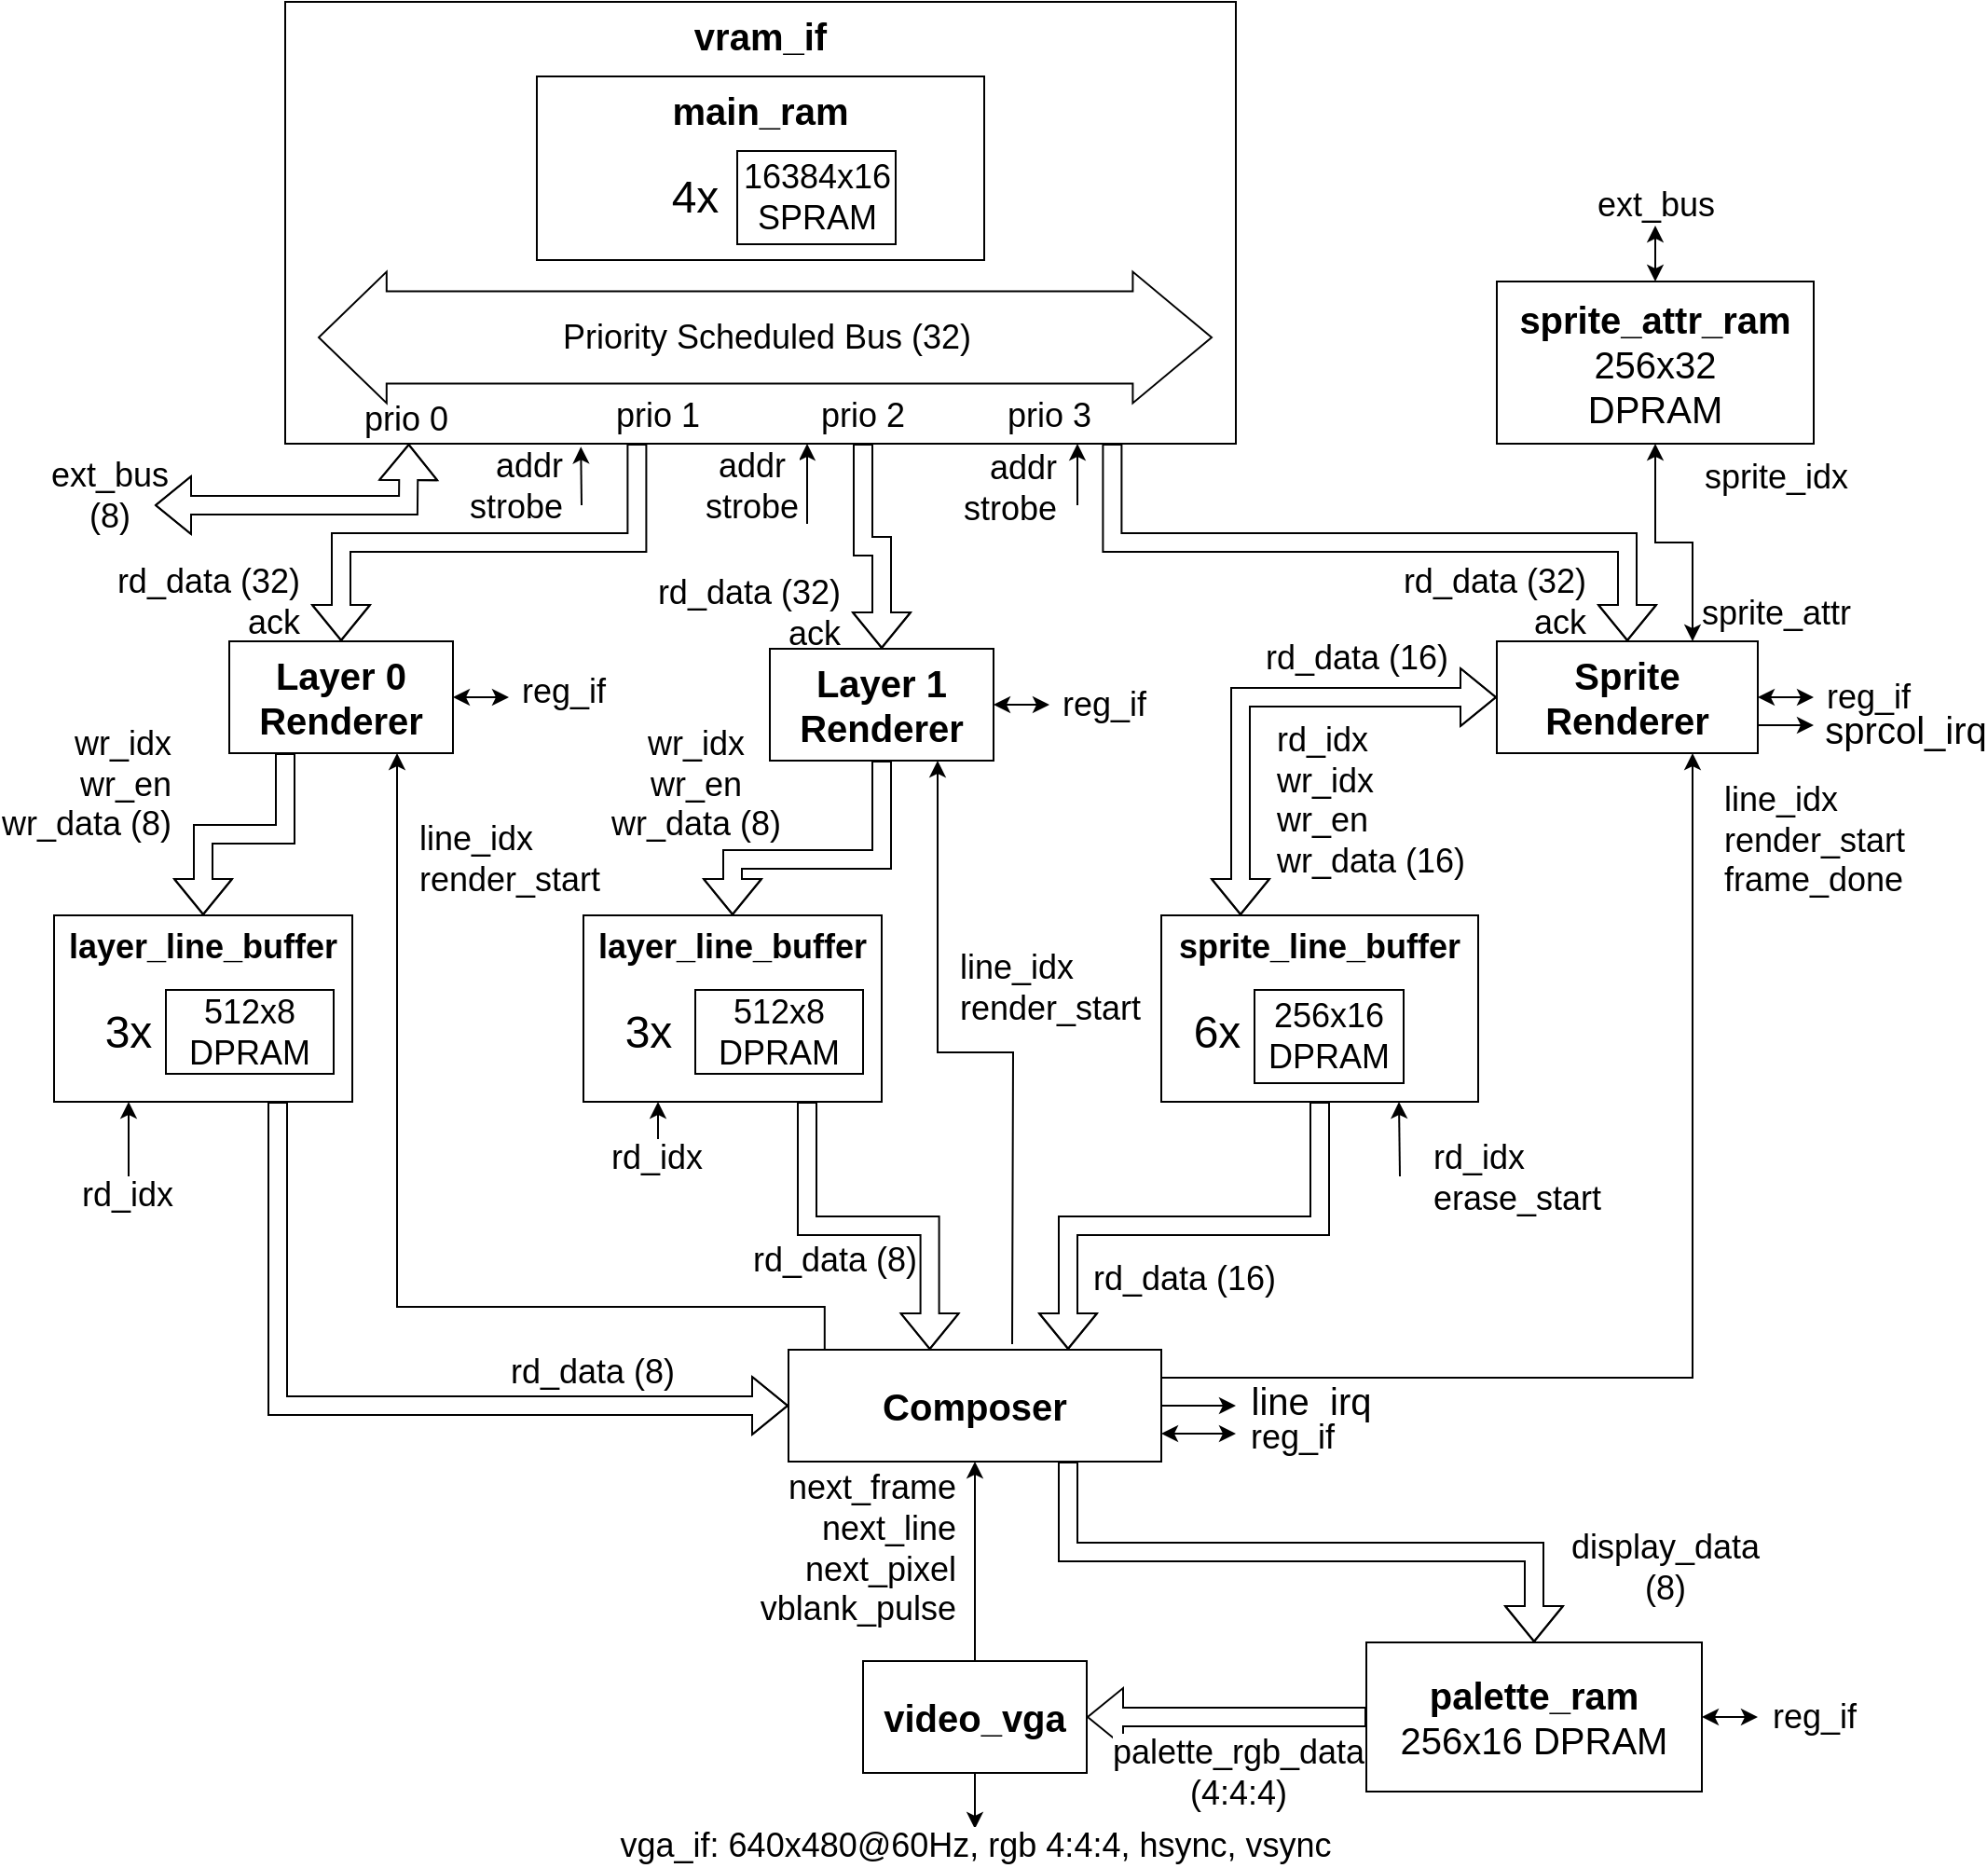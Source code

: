 <mxfile version="19.0.3" type="device"><diagram id="11eAHBRrNIEwB-Tkvam0" name="Page-1"><mxGraphModel dx="1034" dy="1741" grid="1" gridSize="10" guides="1" tooltips="1" connect="1" arrows="1" fold="1" page="1" pageScale="1" pageWidth="850" pageHeight="1100" math="0" shadow="0"><root><mxCell id="0"/><mxCell id="1" parent="0"/><mxCell id="lVq0YVk2atilzudD0r1q-37" value="&lt;b style=&quot;font-size: 20px;&quot;&gt;vram_if&lt;/b&gt;" style="rounded=0;whiteSpace=wrap;html=1;direction=east;verticalAlign=top;fontSize=20;points=[[0,0,0,0,0],[0,0.25,0,0,0],[0,0.51,0,0,0],[0,0.75,0,0,0],[0,1,0,0,0],[0.13,1,0,0,0],[0.25,0,0,0,0],[0.25,1,0,0,0],[0.37,1,0,0,0],[0.5,0,0,0,0],[0.5,1,0,0,0],[0.63,1,0,0,0],[0.75,0,0,0,0],[0.75,1,0,0,0],[0.87,1,0,0,0],[1,0,0,0,0],[1,0.25,0,0,0],[1,0.51,0,0,0],[1,0.75,0,0,0],[1,1,0,0,0]];" parent="1" vertex="1"><mxGeometry x="280" y="-430" width="510" height="237" as="geometry"/></mxCell><mxCell id="bke2pzSlPwA9_ymp5hyP-1" value="main_ram" style="rounded=0;whiteSpace=wrap;html=1;verticalAlign=top;fontStyle=1;fontSize=20;" vertex="1" parent="1"><mxGeometry x="415" y="-390" width="240" height="98.5" as="geometry"/></mxCell><mxCell id="lVq0YVk2atilzudD0r1q-149" value="sprcol_irq" style="endArrow=classic;html=1;rounded=0;fontSize=20;targetPerimeterSpacing=0;exitX=1;exitY=0.75;exitDx=0;exitDy=0;" parent="1" source="lVq0YVk2atilzudD0r1q-22" edge="1"><mxGeometry x="1" y="-50" width="50" height="50" relative="1" as="geometry"><mxPoint x="1080" y="10" as="sourcePoint"/><mxPoint x="1100" y="-42" as="targetPoint"/><mxPoint x="49" y="-48" as="offset"/></mxGeometry></mxCell><mxCell id="lVq0YVk2atilzudD0r1q-148" value="line_irq" style="endArrow=classic;html=1;rounded=0;fontSize=20;targetPerimeterSpacing=0;exitX=1;exitY=0.5;exitDx=0;exitDy=0;" parent="1" source="lVq0YVk2atilzudD0r1q-32" edge="1"><mxGeometry x="1" y="40" width="50" height="50" relative="1" as="geometry"><mxPoint x="860" y="370" as="sourcePoint"/><mxPoint x="790" y="323" as="targetPoint"/><mxPoint x="40" y="37" as="offset"/></mxGeometry></mxCell><mxCell id="lVq0YVk2atilzudD0r1q-20" value="wr_idx&lt;br style=&quot;font-size: 18px;&quot;&gt;wr_en&lt;br style=&quot;font-size: 18px;&quot;&gt;wr_data (8)" style="endArrow=classic;html=1;rounded=0;endFill=1;edgeStyle=orthogonalEdgeStyle;fontSize=18;entryX=0.5;entryY=0;entryDx=0;entryDy=0;shape=flexArrow;" parent="1" source="lVq0YVk2atilzudD0r1q-15" target="lVq0YVk2atilzudD0r1q-19" edge="1"><mxGeometry x="0.632" y="-45" width="50" height="50" relative="1" as="geometry"><mxPoint x="430" y="-10" as="sourcePoint"/><mxPoint x="480" y="40" as="targetPoint"/><Array as="points"><mxPoint x="600" y="30"/><mxPoint x="520" y="30"/></Array><mxPoint x="25" y="-40" as="offset"/></mxGeometry></mxCell><mxCell id="lVq0YVk2atilzudD0r1q-1" value="&lt;b&gt;Layer 0 Renderer&lt;/b&gt;" style="rounded=0;whiteSpace=wrap;html=1;direction=east;fontSize=20;" parent="1" vertex="1"><mxGeometry x="250" y="-87" width="120" height="60" as="geometry"/></mxCell><mxCell id="lVq0YVk2atilzudD0r1q-2" value="line_idx&lt;br style=&quot;font-size: 18px;&quot;&gt;render_start" style="endArrow=none;html=1;rounded=0;startArrow=classic;startFill=1;edgeStyle=orthogonalEdgeStyle;exitX=0.75;exitY=1;exitDx=0;exitDy=0;entryX=0.097;entryY=0.001;entryDx=0;entryDy=0;entryPerimeter=0;fontSize=18;align=left;" parent="1" source="lVq0YVk2atilzudD0r1q-1" target="lVq0YVk2atilzudD0r1q-32" edge="1"><mxGeometry x="-0.792" y="10" width="50" height="50" relative="1" as="geometry"><mxPoint x="130" y="30" as="sourcePoint"/><mxPoint x="570" y="290" as="targetPoint"/><Array as="points"><mxPoint x="340" y="270"/><mxPoint x="569" y="270"/></Array><mxPoint as="offset"/></mxGeometry></mxCell><mxCell id="lVq0YVk2atilzudD0r1q-3" value="reg_if" style="endArrow=classic;html=1;rounded=0;startArrow=classic;startFill=1;endFill=1;fontSize=18;" parent="1" source="lVq0YVk2atilzudD0r1q-1" edge="1"><mxGeometry x="1" y="30" width="50" height="50" relative="1" as="geometry"><mxPoint x="300" y="-70" as="sourcePoint"/><mxPoint x="400" y="-57" as="targetPoint"/><mxPoint x="29" y="27" as="offset"/></mxGeometry></mxCell><mxCell id="lVq0YVk2atilzudD0r1q-4" value="" style="endArrow=classic;html=1;rounded=0;startArrow=none;startFill=0;endFill=1;exitX=0.37;exitY=1;exitDx=0;exitDy=0;edgeStyle=orthogonalEdgeStyle;fontSize=18;shape=flexArrow;exitPerimeter=0;" parent="1" source="lVq0YVk2atilzudD0r1q-37" target="lVq0YVk2atilzudD0r1q-1" edge="1"><mxGeometry width="50" height="50" relative="1" as="geometry"><mxPoint x="180" y="-120" as="sourcePoint"/><mxPoint x="210" y="-70" as="targetPoint"/></mxGeometry></mxCell><mxCell id="lVq0YVk2atilzudD0r1q-11" value="&lt;b&gt;layer_line_buffer&lt;/b&gt;" style="rounded=0;whiteSpace=wrap;html=1;direction=east;fontSize=18;verticalAlign=top;" parent="1" vertex="1"><mxGeometry x="156" y="60" width="160" height="100" as="geometry"/></mxCell><mxCell id="lVq0YVk2atilzudD0r1q-13" value="wr_idx&lt;br style=&quot;font-size: 18px;&quot;&gt;wr_en&lt;br style=&quot;font-size: 18px;&quot;&gt;wr_data (8)" style="endArrow=classic;html=1;rounded=0;startArrow=none;startFill=0;endFill=1;edgeStyle=orthogonalEdgeStyle;fontSize=18;exitX=0.25;exitY=1;exitDx=0;exitDy=0;shape=flexArrow;align=right;" parent="1" source="lVq0YVk2atilzudD0r1q-1" target="lVq0YVk2atilzudD0r1q-11" edge="1"><mxGeometry x="0.336" y="-31" width="50" height="50" relative="1" as="geometry"><mxPoint x="40" y="-10" as="sourcePoint"/><mxPoint x="90" y="40" as="targetPoint"/><mxPoint x="15" y="-27" as="offset"/></mxGeometry></mxCell><mxCell id="lVq0YVk2atilzudD0r1q-15" value="&lt;b&gt;Layer 1 Renderer&lt;/b&gt;" style="rounded=0;whiteSpace=wrap;html=1;direction=east;fontSize=20;" parent="1" vertex="1"><mxGeometry x="540" y="-83" width="120" height="60" as="geometry"/></mxCell><mxCell id="lVq0YVk2atilzudD0r1q-16" value="line_idx&lt;br style=&quot;font-size: 18px;&quot;&gt;render_start" style="endArrow=none;html=1;rounded=0;startArrow=classic;startFill=1;edgeStyle=orthogonalEdgeStyle;exitX=0.75;exitY=1;exitDx=0;exitDy=0;fontSize=18;align=left;" parent="1" source="lVq0YVk2atilzudD0r1q-15" edge="1"><mxGeometry x="-0.303" y="10" width="50" height="50" relative="1" as="geometry"><mxPoint x="520" y="30" as="sourcePoint"/><mxPoint x="670" y="290" as="targetPoint"/><mxPoint y="-1" as="offset"/></mxGeometry></mxCell><mxCell id="lVq0YVk2atilzudD0r1q-17" value="reg_if" style="endArrow=classic;html=1;rounded=0;startArrow=classic;startFill=1;endFill=1;fontSize=18;" parent="1" source="lVq0YVk2atilzudD0r1q-15" edge="1"><mxGeometry x="1" y="30" width="50" height="50" relative="1" as="geometry"><mxPoint x="690" y="-70" as="sourcePoint"/><mxPoint x="690" y="-53" as="targetPoint"/><mxPoint x="29" y="30" as="offset"/></mxGeometry></mxCell><mxCell id="lVq0YVk2atilzudD0r1q-18" value="" style="endArrow=classic;html=1;rounded=0;startArrow=none;startFill=0;endFill=1;exitX=0.5;exitY=1;exitDx=0;exitDy=0;fontSize=18;edgeStyle=orthogonalEdgeStyle;shape=flexArrow;" parent="1" source="lVq0YVk2atilzudD0r1q-132" target="lVq0YVk2atilzudD0r1q-15" edge="1"><mxGeometry width="50" height="50" relative="1" as="geometry"><mxPoint x="570" y="-120" as="sourcePoint"/><mxPoint x="600" y="-70" as="targetPoint"/></mxGeometry></mxCell><mxCell id="lVq0YVk2atilzudD0r1q-19" value="&lt;b&gt;layer_line_buffer&lt;/b&gt;" style="rounded=0;whiteSpace=wrap;html=1;direction=east;fontSize=18;verticalAlign=top;" parent="1" vertex="1"><mxGeometry x="440" y="60" width="160" height="100" as="geometry"/></mxCell><mxCell id="lVq0YVk2atilzudD0r1q-22" value="&lt;b&gt;Sprite&lt;br style=&quot;font-size: 20px;&quot;&gt;Renderer&lt;/b&gt;" style="rounded=0;whiteSpace=wrap;html=1;direction=east;fontSize=20;" parent="1" vertex="1"><mxGeometry x="930" y="-87" width="140" height="60" as="geometry"/></mxCell><mxCell id="lVq0YVk2atilzudD0r1q-23" value="reg_if" style="endArrow=classic;html=1;rounded=0;startArrow=classic;startFill=1;endFill=1;fontSize=18;" parent="1" source="lVq0YVk2atilzudD0r1q-22" edge="1"><mxGeometry x="1" y="30" width="50" height="50" relative="1" as="geometry"><mxPoint x="1000" y="-60" as="sourcePoint"/><mxPoint x="1100" y="-57" as="targetPoint"/><mxPoint x="29" y="30" as="offset"/></mxGeometry></mxCell><mxCell id="lVq0YVk2atilzudD0r1q-25" value="" style="endArrow=classic;html=1;rounded=0;startArrow=none;startFill=0;endFill=1;edgeStyle=elbowEdgeStyle;fontSize=18;elbow=vertical;exitX=0.87;exitY=1;exitDx=0;exitDy=0;shape=flexArrow;exitPerimeter=0;" parent="1" source="lVq0YVk2atilzudD0r1q-37" target="lVq0YVk2atilzudD0r1q-22" edge="1"><mxGeometry width="50" height="50" relative="1" as="geometry"><mxPoint x="680" y="-190" as="sourcePoint"/><mxPoint x="920" y="-60" as="targetPoint"/></mxGeometry></mxCell><mxCell id="lVq0YVk2atilzudD0r1q-28" value="&lt;b&gt;sprite_line_buffer&lt;/b&gt;" style="rounded=0;whiteSpace=wrap;html=1;direction=east;fontSize=18;verticalAlign=top;" parent="1" vertex="1"><mxGeometry x="750" y="60" width="170" height="100" as="geometry"/></mxCell><mxCell id="lVq0YVk2atilzudD0r1q-29" value="" style="endArrow=classic;html=1;rounded=0;startArrow=classic;startFill=1;entryX=0;entryY=0.5;entryDx=0;entryDy=0;endFill=1;fontSize=18;shape=flexArrow;edgeStyle=orthogonalEdgeStyle;exitX=0.25;exitY=0;exitDx=0;exitDy=0;" parent="1" source="lVq0YVk2atilzudD0r1q-28" target="lVq0YVk2atilzudD0r1q-22" edge="1"><mxGeometry width="50" height="50" relative="1" as="geometry"><mxPoint x="780" y="20" as="sourcePoint"/><mxPoint x="800" y="-60" as="targetPoint"/></mxGeometry></mxCell><mxCell id="lVq0YVk2atilzudD0r1q-30" value="" style="endArrow=classic;html=1;rounded=0;startArrow=classic;startFill=1;endFill=1;fontSize=18;entryX=0.75;entryY=0;entryDx=0;entryDy=0;edgeStyle=elbowEdgeStyle;elbow=vertical;" parent="1" source="lVq0YVk2atilzudD0r1q-36" target="lVq0YVk2atilzudD0r1q-22" edge="1"><mxGeometry width="50" height="50" relative="1" as="geometry"><mxPoint x="1020" y="-90" as="sourcePoint"/><mxPoint x="1020" y="-60" as="targetPoint"/></mxGeometry></mxCell><mxCell id="lVq0YVk2atilzudD0r1q-31" value="" style="endArrow=classic;html=1;rounded=0;startArrow=none;startFill=0;endFill=1;edgeStyle=orthogonalEdgeStyle;entryX=0.75;entryY=0;entryDx=0;entryDy=0;fontSize=18;shape=flexArrow;" parent="1" source="lVq0YVk2atilzudD0r1q-28" target="lVq0YVk2atilzudD0r1q-32" edge="1"><mxGeometry width="50" height="50" relative="1" as="geometry"><mxPoint x="760" y="130" as="sourcePoint"/><mxPoint x="780" y="160" as="targetPoint"/></mxGeometry></mxCell><mxCell id="lVq0YVk2atilzudD0r1q-32" value="&lt;b&gt;Composer&lt;/b&gt;" style="rounded=0;whiteSpace=wrap;html=1;direction=east;fontSize=20;" parent="1" vertex="1"><mxGeometry x="550" y="293" width="200" height="60" as="geometry"/></mxCell><mxCell id="lVq0YVk2atilzudD0r1q-33" value="" style="endArrow=classic;html=1;rounded=0;startArrow=none;startFill=0;endFill=1;edgeStyle=orthogonalEdgeStyle;entryX=0.379;entryY=0.001;entryDx=0;entryDy=0;entryPerimeter=0;fontSize=18;shape=flexArrow;exitX=0.75;exitY=1;exitDx=0;exitDy=0;" parent="1" source="lVq0YVk2atilzudD0r1q-19" target="lVq0YVk2atilzudD0r1q-32" edge="1"><mxGeometry width="50" height="50" relative="1" as="geometry"><mxPoint x="660" y="140" as="sourcePoint"/><mxPoint x="710" y="190" as="targetPoint"/></mxGeometry></mxCell><mxCell id="lVq0YVk2atilzudD0r1q-35" value="line_idx&lt;br style=&quot;font-size: 18px;&quot;&gt;render_start&lt;br style=&quot;font-size: 18px;&quot;&gt;frame_done" style="endArrow=none;html=1;rounded=0;targetPerimeterSpacing=0;startArrow=classic;startFill=1;edgeStyle=orthogonalEdgeStyle;entryX=1;entryY=0.25;entryDx=0;entryDy=0;fontSize=18;elbow=vertical;exitX=0.75;exitY=1;exitDx=0;exitDy=0;align=left;" parent="1" source="lVq0YVk2atilzudD0r1q-22" target="lVq0YVk2atilzudD0r1q-32" edge="1"><mxGeometry x="-0.848" y="15" width="50" height="50" relative="1" as="geometry"><mxPoint x="860" y="130" as="sourcePoint"/><mxPoint x="720" y="290" as="targetPoint"/><Array as="points"><mxPoint x="1035" y="308"/></Array><mxPoint as="offset"/></mxGeometry></mxCell><mxCell id="lVq0YVk2atilzudD0r1q-36" value="&lt;b&gt;sprite_attr_ram&lt;/b&gt;&lt;br style=&quot;font-size: 20px;&quot;&gt;256x32&lt;br style=&quot;font-size: 20px;&quot;&gt;DPRAM" style="rounded=0;whiteSpace=wrap;html=1;direction=east;fontSize=20;" parent="1" vertex="1"><mxGeometry x="930" y="-280" width="170" height="87" as="geometry"/></mxCell><mxCell id="lVq0YVk2atilzudD0r1q-39" value="reg_if" style="endArrow=classic;html=1;rounded=0;startArrow=classic;startFill=1;endFill=1;entryX=1;entryY=0.75;entryDx=0;entryDy=0;fontSize=18;" parent="1" target="lVq0YVk2atilzudD0r1q-32" edge="1"><mxGeometry x="-1" y="30" width="50" height="50" relative="1" as="geometry"><mxPoint x="790" y="338" as="sourcePoint"/><mxPoint x="780" y="-10" as="targetPoint"/><mxPoint x="30" y="-28" as="offset"/></mxGeometry></mxCell><mxCell id="lVq0YVk2atilzudD0r1q-41" value="&lt;b&gt;video_vga&lt;/b&gt;" style="rounded=0;whiteSpace=wrap;html=1;direction=east;fontSize=20;" parent="1" vertex="1"><mxGeometry x="590" y="460" width="120" height="60" as="geometry"/></mxCell><mxCell id="lVq0YVk2atilzudD0r1q-42" value="&lt;b&gt;palette_ram&lt;/b&gt;&lt;br style=&quot;font-size: 20px;&quot;&gt;256x16 DPRAM" style="rounded=0;whiteSpace=wrap;html=1;direction=east;fontSize=20;" parent="1" vertex="1"><mxGeometry x="860" y="450" width="180" height="80" as="geometry"/></mxCell><mxCell id="lVq0YVk2atilzudD0r1q-43" value="palette_rgb_data&lt;br&gt;(4:4:4)" style="endArrow=none;html=1;rounded=0;endFill=0;startArrow=classic;startFill=1;fontSize=18;entryX=0;entryY=0.5;entryDx=0;entryDy=0;shape=flexArrow;" parent="1" source="lVq0YVk2atilzudD0r1q-41" target="lVq0YVk2atilzudD0r1q-42" edge="1"><mxGeometry x="0.059" y="-30" width="50" height="50" relative="1" as="geometry"><mxPoint x="750" y="440" as="sourcePoint"/><mxPoint x="800" y="580" as="targetPoint"/><mxPoint x="1" as="offset"/></mxGeometry></mxCell><mxCell id="lVq0YVk2atilzudD0r1q-44" value="vga_if: 640x480@60Hz, rgb 4:4:4, hsync, vsync" style="endArrow=classic;html=1;rounded=0;endFill=1;fontSize=18;" parent="1" source="lVq0YVk2atilzudD0r1q-41" edge="1"><mxGeometry x="1" y="10" width="50" height="50" relative="1" as="geometry"><mxPoint x="620" y="590" as="sourcePoint"/><mxPoint x="650" y="550" as="targetPoint"/><mxPoint x="-10" y="9" as="offset"/></mxGeometry></mxCell><mxCell id="lVq0YVk2atilzudD0r1q-56" value="" style="endArrow=classic;html=1;rounded=0;targetPerimeterSpacing=0;startArrow=none;startFill=0;edgeStyle=orthogonalEdgeStyle;entryX=0;entryY=0.5;entryDx=0;entryDy=0;fontSize=18;shape=flexArrow;exitX=0.75;exitY=1;exitDx=0;exitDy=0;" parent="1" source="lVq0YVk2atilzudD0r1q-11" target="lVq0YVk2atilzudD0r1q-32" edge="1"><mxGeometry width="50" height="50" relative="1" as="geometry"><mxPoint x="430" y="370" as="sourcePoint"/><mxPoint x="480" y="320" as="targetPoint"/><Array as="points"><mxPoint x="276" y="323"/></Array></mxGeometry></mxCell><mxCell id="lVq0YVk2atilzudD0r1q-72" value="rd_data (8)" style="text;html=1;strokeColor=none;fillColor=none;align=center;verticalAlign=middle;whiteSpace=wrap;rounded=0;fontSize=18;" parent="1" vertex="1"><mxGeometry x="350" y="290" width="190" height="30" as="geometry"/></mxCell><mxCell id="lVq0YVk2atilzudD0r1q-76" value="rd_data (16)" style="text;html=1;strokeColor=none;fillColor=none;align=center;verticalAlign=middle;whiteSpace=wrap;rounded=0;fontSize=18;" parent="1" vertex="1"><mxGeometry x="660" y="240" width="205" height="30" as="geometry"/></mxCell><mxCell id="lVq0YVk2atilzudD0r1q-78" value="rd_data (8)" style="text;html=1;strokeColor=none;fillColor=none;align=center;verticalAlign=middle;whiteSpace=wrap;rounded=0;fontSize=18;" parent="1" vertex="1"><mxGeometry x="480" y="230" width="190" height="30" as="geometry"/></mxCell><mxCell id="lVq0YVk2atilzudD0r1q-80" value="&lt;br&gt;&lt;span style=&quot;color: rgb(0, 0, 0); font-family: Helvetica; font-size: 18px; font-style: normal; font-variant-ligatures: normal; font-variant-caps: normal; font-weight: 400; letter-spacing: normal; orphans: 2; text-indent: 0px; text-transform: none; widows: 2; word-spacing: 0px; -webkit-text-stroke-width: 0px; background-color: rgb(255, 255, 255); text-decoration-thickness: initial; text-decoration-style: initial; text-decoration-color: initial; float: none; display: inline !important;&quot;&gt;rd_idx&lt;/span&gt;&lt;br style=&quot;color: rgb(0, 0, 0); font-family: Helvetica; font-size: 18px; font-style: normal; font-variant-ligatures: normal; font-variant-caps: normal; font-weight: 400; letter-spacing: normal; orphans: 2; text-indent: 0px; text-transform: none; widows: 2; word-spacing: 0px; -webkit-text-stroke-width: 0px; text-decoration-thickness: initial; text-decoration-style: initial; text-decoration-color: initial;&quot;&gt;&lt;span style=&quot;color: rgb(0, 0, 0); font-family: Helvetica; font-size: 18px; font-style: normal; font-variant-ligatures: normal; font-variant-caps: normal; font-weight: 400; letter-spacing: normal; orphans: 2; text-indent: 0px; text-transform: none; widows: 2; word-spacing: 0px; -webkit-text-stroke-width: 0px; background-color: rgb(255, 255, 255); text-decoration-thickness: initial; text-decoration-style: initial; text-decoration-color: initial; float: none; display: inline !important;&quot;&gt;wr_idx&lt;br&gt;&lt;/span&gt;wr_en&lt;br style=&quot;color: rgb(0, 0, 0); font-family: Helvetica; font-size: 18px; font-style: normal; font-variant-ligatures: normal; font-variant-caps: normal; font-weight: 400; letter-spacing: normal; orphans: 2; text-indent: 0px; text-transform: none; widows: 2; word-spacing: 0px; -webkit-text-stroke-width: 0px; text-decoration-thickness: initial; text-decoration-style: initial; text-decoration-color: initial;&quot;&gt;&lt;span style=&quot;color: rgb(0, 0, 0); font-family: Helvetica; font-size: 18px; font-style: normal; font-variant-ligatures: normal; font-variant-caps: normal; font-weight: 400; letter-spacing: normal; orphans: 2; text-indent: 0px; text-transform: none; widows: 2; word-spacing: 0px; -webkit-text-stroke-width: 0px; background-color: rgb(255, 255, 255); text-decoration-thickness: initial; text-decoration-style: initial; text-decoration-color: initial; float: none; display: inline !important;&quot;&gt;wr_data (16)&lt;/span&gt;" style="text;html=1;strokeColor=none;fillColor=none;align=left;verticalAlign=middle;whiteSpace=wrap;rounded=0;fontSize=18;" parent="1" vertex="1"><mxGeometry x="810" y="-27" width="110" height="30" as="geometry"/></mxCell><mxCell id="lVq0YVk2atilzudD0r1q-81" value="rd_data (16)" style="text;html=1;strokeColor=none;fillColor=none;align=center;verticalAlign=middle;whiteSpace=wrap;rounded=0;fontSize=18;" parent="1" vertex="1"><mxGeometry x="800" y="-93" width="110" height="30" as="geometry"/></mxCell><mxCell id="lVq0YVk2atilzudD0r1q-82" value="display_data&lt;br&gt;(8)" style="endArrow=classic;html=1;rounded=0;targetPerimeterSpacing=0;entryX=0.5;entryY=0;entryDx=0;entryDy=0;edgeStyle=orthogonalEdgeStyle;exitX=0.75;exitY=1;exitDx=0;exitDy=0;fontSize=18;shape=flexArrow;" parent="1" source="lVq0YVk2atilzudD0r1q-32" target="lVq0YVk2atilzudD0r1q-42" edge="1"><mxGeometry x="0.769" y="70" width="50" height="50" relative="1" as="geometry"><mxPoint x="830" y="420" as="sourcePoint"/><mxPoint x="880" y="370" as="targetPoint"/><mxPoint as="offset"/></mxGeometry></mxCell><mxCell id="lVq0YVk2atilzudD0r1q-83" value="" style="endArrow=classic;html=1;rounded=0;targetPerimeterSpacing=0;exitX=0.5;exitY=0;exitDx=0;exitDy=0;fontSize=18;" parent="1" source="lVq0YVk2atilzudD0r1q-41" target="lVq0YVk2atilzudD0r1q-32" edge="1"><mxGeometry width="50" height="50" relative="1" as="geometry"><mxPoint x="460" y="470" as="sourcePoint"/><mxPoint x="510" y="420" as="targetPoint"/></mxGeometry></mxCell><mxCell id="lVq0YVk2atilzudD0r1q-84" value="next_frame&lt;br style=&quot;background-color: rgb(248, 249, 250); font-size: 18px;&quot;&gt;next_line&lt;br style=&quot;background-color: rgb(248, 249, 250); font-size: 18px;&quot;&gt;next_pixel&lt;br style=&quot;background-color: rgb(248, 249, 250); font-size: 18px;&quot;&gt;vblank_pulse&lt;br style=&quot;font-size: 18px; background-color: rgb(248, 249, 250);&quot;&gt;" style="edgeLabel;html=1;align=right;verticalAlign=middle;resizable=0;points=[];fontSize=18;" parent="lVq0YVk2atilzudD0r1q-83" vertex="1" connectable="0"><mxGeometry x="0.26" y="-1" relative="1" as="geometry"><mxPoint x="-11" y="7" as="offset"/></mxGeometry></mxCell><mxCell id="lVq0YVk2atilzudD0r1q-85" value="sprite_idx" style="text;html=1;strokeColor=none;fillColor=none;align=center;verticalAlign=middle;whiteSpace=wrap;rounded=0;fontSize=18;" parent="1" vertex="1"><mxGeometry x="1050" y="-190" width="60" height="30" as="geometry"/></mxCell><mxCell id="lVq0YVk2atilzudD0r1q-86" value="sprite_attr" style="text;html=1;strokeColor=none;fillColor=none;align=center;verticalAlign=middle;whiteSpace=wrap;rounded=0;fontSize=18;" parent="1" vertex="1"><mxGeometry x="1050" y="-117" width="60" height="30" as="geometry"/></mxCell><mxCell id="lVq0YVk2atilzudD0r1q-88" value="rd_data (32)&lt;br&gt;ack" style="text;html=1;strokeColor=none;fillColor=none;align=right;verticalAlign=middle;whiteSpace=wrap;rounded=0;fontSize=18;" parent="1" vertex="1"><mxGeometry x="170" y="-123" width="120" height="30" as="geometry"/></mxCell><mxCell id="lVq0YVk2atilzudD0r1q-90" value="rd_data (32)&lt;br&gt;ack" style="text;html=1;strokeColor=none;fillColor=none;align=right;verticalAlign=middle;whiteSpace=wrap;rounded=0;fontSize=18;" parent="1" vertex="1"><mxGeometry x="450" y="-117" width="130" height="30" as="geometry"/></mxCell><mxCell id="lVq0YVk2atilzudD0r1q-92" value="rd_data (32)&lt;br&gt;ack" style="text;html=1;strokeColor=none;fillColor=none;align=right;verticalAlign=middle;whiteSpace=wrap;rounded=0;fontSize=18;" parent="1" vertex="1"><mxGeometry x="810" y="-123" width="170" height="30" as="geometry"/></mxCell><mxCell id="lVq0YVk2atilzudD0r1q-94" value="reg_if" style="endArrow=classic;startArrow=classic;html=1;rounded=0;targetPerimeterSpacing=0;exitX=1;exitY=0.5;exitDx=0;exitDy=0;fontSize=18;" parent="1" source="lVq0YVk2atilzudD0r1q-42" edge="1"><mxGeometry x="1" y="30" width="50" height="50" relative="1" as="geometry"><mxPoint x="970" y="520" as="sourcePoint"/><mxPoint x="1070" y="490" as="targetPoint"/><mxPoint x="30" y="30" as="offset"/></mxGeometry></mxCell><mxCell id="lVq0YVk2atilzudD0r1q-101" value="rd_idx" style="endArrow=classic;html=1;rounded=0;fontSize=18;targetPerimeterSpacing=0;elbow=vertical;entryX=0.25;entryY=1;entryDx=0;entryDy=0;" parent="1" target="lVq0YVk2atilzudD0r1q-11" edge="1"><mxGeometry x="-1" y="10" width="50" height="50" relative="1" as="geometry"><mxPoint x="196" y="200" as="sourcePoint"/><mxPoint x="226" y="140" as="targetPoint"/><mxPoint x="9" y="10" as="offset"/></mxGeometry></mxCell><mxCell id="lVq0YVk2atilzudD0r1q-102" value="rd_idx" style="endArrow=classic;html=1;rounded=0;fontSize=18;targetPerimeterSpacing=0;elbow=vertical;entryX=0.25;entryY=1;entryDx=0;entryDy=0;" parent="1" target="lVq0YVk2atilzudD0r1q-19" edge="1"><mxGeometry x="-1" y="10" width="50" height="50" relative="1" as="geometry"><mxPoint x="480" y="180" as="sourcePoint"/><mxPoint x="227.5" y="130" as="targetPoint"/><mxPoint x="9" y="10" as="offset"/></mxGeometry></mxCell><mxCell id="lVq0YVk2atilzudD0r1q-105" value="addr&lt;br&gt;strobe" style="endArrow=classic;html=1;rounded=0;fontSize=18;targetPerimeterSpacing=0;elbow=vertical;entryX=0.311;entryY=1.007;entryDx=0;entryDy=0;entryPerimeter=0;align=right;" parent="1" target="lVq0YVk2atilzudD0r1q-37" edge="1"><mxGeometry x="-0.362" y="9" width="50" height="50" relative="1" as="geometry"><mxPoint x="439" y="-160" as="sourcePoint"/><mxPoint x="290" y="-180" as="targetPoint"/><mxPoint as="offset"/></mxGeometry></mxCell><mxCell id="lVq0YVk2atilzudD0r1q-107" value="addr&lt;br&gt;strobe" style="endArrow=classic;html=1;rounded=0;fontSize=18;targetPerimeterSpacing=0;elbow=vertical;entryX=0;entryY=1;entryDx=0;entryDy=0;" parent="1" target="lVq0YVk2atilzudD0r1q-132" edge="1"><mxGeometry x="-0.07" y="30" width="50" height="50" relative="1" as="geometry"><mxPoint x="560" y="-150" as="sourcePoint"/><mxPoint x="580" y="-180" as="targetPoint"/><mxPoint as="offset"/></mxGeometry></mxCell><mxCell id="lVq0YVk2atilzudD0r1q-108" value="addr&lt;br&gt;strobe" style="endArrow=classic;html=1;rounded=0;fontSize=18;targetPerimeterSpacing=0;elbow=vertical;entryX=0.75;entryY=1;entryDx=0;entryDy=0;align=right;" parent="1" target="lVq0YVk2atilzudD0r1q-133" edge="1"><mxGeometry x="-0.394" y="10" width="50" height="50" relative="1" as="geometry"><mxPoint x="705" y="-160" as="sourcePoint"/><mxPoint x="760" y="-180" as="targetPoint"/><mxPoint y="1" as="offset"/></mxGeometry></mxCell><mxCell id="lVq0YVk2atilzudD0r1q-110" value="512x8&lt;br&gt;DPRAM" style="rounded=0;whiteSpace=wrap;html=1;fontSize=18;" parent="1" vertex="1"><mxGeometry x="216" y="100" width="90" height="45" as="geometry"/></mxCell><mxCell id="lVq0YVk2atilzudD0r1q-113" value="512x8&lt;br&gt;DPRAM" style="rounded=0;whiteSpace=wrap;html=1;fontSize=18;" parent="1" vertex="1"><mxGeometry x="500" y="100" width="90" height="45" as="geometry"/></mxCell><mxCell id="lVq0YVk2atilzudD0r1q-119" value="256x16&lt;br&gt;DPRAM" style="rounded=0;whiteSpace=wrap;html=1;fontSize=18;" parent="1" vertex="1"><mxGeometry x="800" y="100" width="80" height="50" as="geometry"/></mxCell><mxCell id="lVq0YVk2atilzudD0r1q-123" value="rd_idx&lt;br&gt;erase_start" style="endArrow=classic;html=1;rounded=0;fontSize=18;targetPerimeterSpacing=0;align=left;entryX=0.75;entryY=1;entryDx=0;entryDy=0;" parent="1" target="lVq0YVk2atilzudD0r1q-28" edge="1"><mxGeometry x="-1" y="-16" width="50" height="50" relative="1" as="geometry"><mxPoint x="878" y="200" as="sourcePoint"/><mxPoint x="880" y="240" as="targetPoint"/><mxPoint y="1" as="offset"/></mxGeometry></mxCell><mxCell id="lVq0YVk2atilzudD0r1q-124" value="ext_bus" style="endArrow=classic;html=1;rounded=0;fontSize=18;targetPerimeterSpacing=0;startArrow=classic;startFill=1;exitX=0.5;exitY=0;exitDx=0;exitDy=0;" parent="1" source="lVq0YVk2atilzudD0r1q-36" edge="1"><mxGeometry x="1" y="10" width="50" height="50" relative="1" as="geometry"><mxPoint x="1010" y="-290" as="sourcePoint"/><mxPoint x="1015" y="-310" as="targetPoint"/><mxPoint x="10" y="-11" as="offset"/></mxGeometry></mxCell><mxCell id="lVq0YVk2atilzudD0r1q-127" value="16384x16&lt;br&gt;SPRAM" style="rounded=0;whiteSpace=wrap;html=1;fontSize=18;" parent="1" vertex="1"><mxGeometry x="522.5" y="-350" width="85" height="50" as="geometry"/></mxCell><mxCell id="lVq0YVk2atilzudD0r1q-131" value="prio 1" style="text;html=1;strokeColor=none;fillColor=none;align=center;verticalAlign=middle;whiteSpace=wrap;rounded=0;fontSize=18;" parent="1" vertex="1"><mxGeometry x="450" y="-223" width="60" height="30" as="geometry"/></mxCell><mxCell id="lVq0YVk2atilzudD0r1q-132" value="prio 2" style="text;html=1;strokeColor=none;fillColor=none;align=center;verticalAlign=middle;whiteSpace=wrap;rounded=0;fontSize=18;" parent="1" vertex="1"><mxGeometry x="560" y="-223" width="60" height="30" as="geometry"/></mxCell><mxCell id="lVq0YVk2atilzudD0r1q-133" value="prio 3" style="text;html=1;strokeColor=none;fillColor=none;align=center;verticalAlign=middle;whiteSpace=wrap;rounded=0;fontSize=18;" parent="1" vertex="1"><mxGeometry x="660" y="-223" width="60" height="30" as="geometry"/></mxCell><mxCell id="lVq0YVk2atilzudD0r1q-136" value="Priority Scheduled Bus (32)" style="shape=flexArrow;endArrow=classic;html=1;rounded=0;fontSize=18;targetPerimeterSpacing=0;startArrow=block;width=49.412;startSize=11.8;endSize=13.765;" parent="1" edge="1"><mxGeometry width="50" height="50" relative="1" as="geometry"><mxPoint x="297.5" y="-250" as="sourcePoint"/><mxPoint x="777.5" y="-250" as="targetPoint"/><Array as="points"/></mxGeometry></mxCell><mxCell id="lVq0YVk2atilzudD0r1q-137" value="" style="shape=flexArrow;endArrow=classic;startArrow=classic;html=1;rounded=0;fontSize=18;targetPerimeterSpacing=0;entryX=0.13;entryY=1;entryDx=0;entryDy=0;entryPerimeter=0;" parent="1" target="lVq0YVk2atilzudD0r1q-37" edge="1"><mxGeometry width="100" height="100" relative="1" as="geometry"><mxPoint x="210" y="-160" as="sourcePoint"/><mxPoint x="360" y="-190" as="targetPoint"/><Array as="points"><mxPoint x="346" y="-160"/></Array></mxGeometry></mxCell><mxCell id="lVq0YVk2atilzudD0r1q-138" value="prio 0" style="text;html=1;strokeColor=none;fillColor=none;align=center;verticalAlign=middle;whiteSpace=wrap;rounded=0;fontSize=18;" parent="1" vertex="1"><mxGeometry x="315" y="-221" width="60" height="30" as="geometry"/></mxCell><mxCell id="lVq0YVk2atilzudD0r1q-139" value="ext_bus (8)" style="text;html=1;strokeColor=none;fillColor=none;align=center;verticalAlign=middle;whiteSpace=wrap;rounded=0;fontSize=18;" parent="1" vertex="1"><mxGeometry x="156" y="-180" width="60" height="30" as="geometry"/></mxCell><mxCell id="lVq0YVk2atilzudD0r1q-140" value="&lt;font style=&quot;font-size: 24px;&quot;&gt;3x&lt;/font&gt;" style="text;html=1;strokeColor=none;fillColor=none;align=center;verticalAlign=middle;whiteSpace=wrap;rounded=0;fontSize=18;" parent="1" vertex="1"><mxGeometry x="166" y="107.5" width="60" height="30" as="geometry"/></mxCell><mxCell id="lVq0YVk2atilzudD0r1q-141" value="&lt;font style=&quot;font-size: 24px;&quot;&gt;3x&lt;/font&gt;" style="text;html=1;strokeColor=none;fillColor=none;align=center;verticalAlign=middle;whiteSpace=wrap;rounded=0;fontSize=18;" parent="1" vertex="1"><mxGeometry x="444.5" y="107.5" width="60" height="30" as="geometry"/></mxCell><mxCell id="lVq0YVk2atilzudD0r1q-142" value="&lt;font style=&quot;font-size: 24px;&quot;&gt;4x&lt;/font&gt;" style="text;html=1;strokeColor=none;fillColor=none;align=center;verticalAlign=middle;whiteSpace=wrap;rounded=0;fontSize=18;" parent="1" vertex="1"><mxGeometry x="470" y="-340" width="60" height="30" as="geometry"/></mxCell><mxCell id="lVq0YVk2atilzudD0r1q-143" value="&lt;font style=&quot;font-size: 24px;&quot;&gt;6x&lt;/font&gt;" style="text;html=1;strokeColor=none;fillColor=none;align=center;verticalAlign=middle;whiteSpace=wrap;rounded=0;fontSize=18;" parent="1" vertex="1"><mxGeometry x="750" y="107.5" width="60" height="30" as="geometry"/></mxCell></root></mxGraphModel></diagram></mxfile>